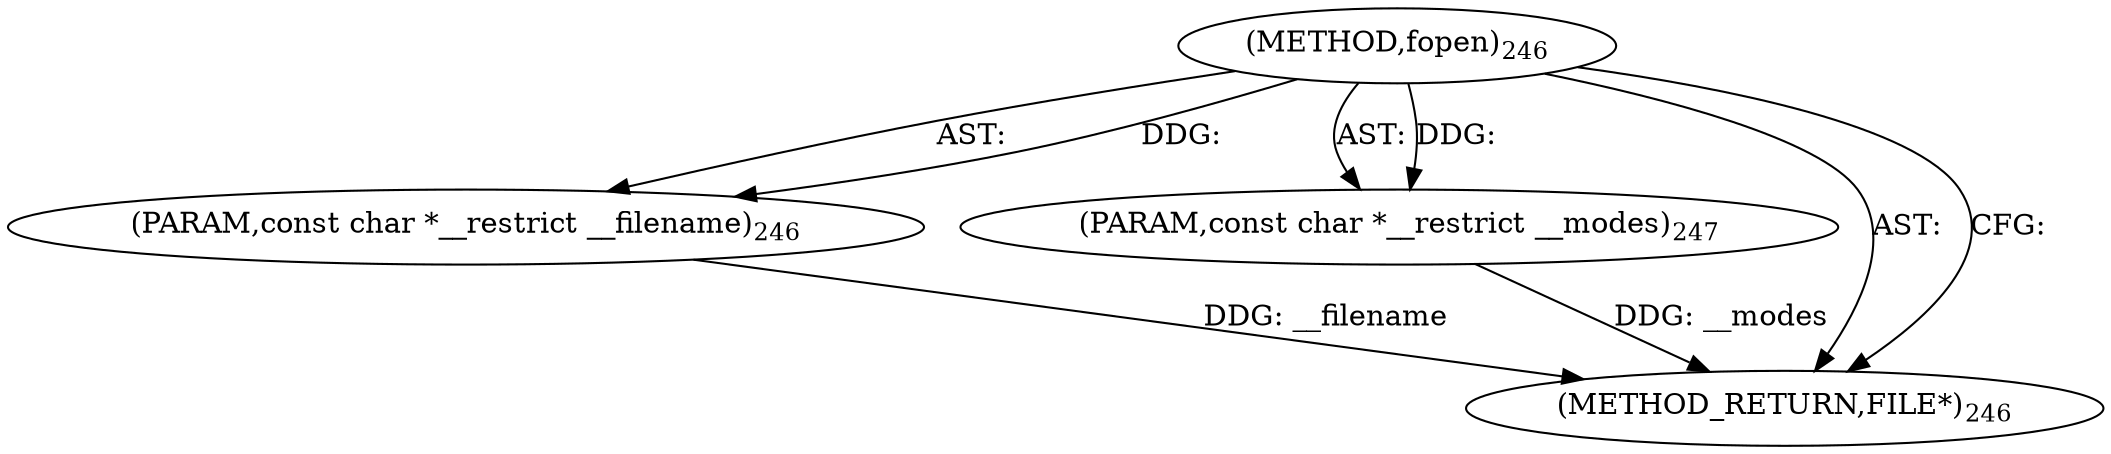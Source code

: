 digraph "fopen" {  
"30138" [label = <(METHOD,fopen)<SUB>246</SUB>> ]
"30139" [label = <(PARAM,const char *__restrict __filename)<SUB>246</SUB>> ]
"30140" [label = <(PARAM,const char *__restrict __modes)<SUB>247</SUB>> ]
"30141" [label = <(METHOD_RETURN,FILE*)<SUB>246</SUB>> ]
  "30138" -> "30139"  [ label = "AST: "] 
  "30138" -> "30140"  [ label = "AST: "] 
  "30138" -> "30141"  [ label = "AST: "] 
  "30138" -> "30141"  [ label = "CFG: "] 
  "30139" -> "30141"  [ label = "DDG: __filename"] 
  "30140" -> "30141"  [ label = "DDG: __modes"] 
  "30138" -> "30139"  [ label = "DDG: "] 
  "30138" -> "30140"  [ label = "DDG: "] 
}
